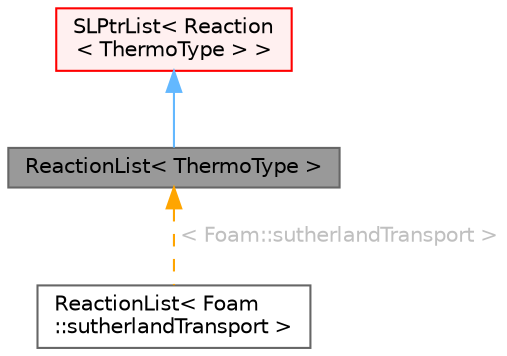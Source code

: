 digraph "ReactionList&lt; ThermoType &gt;"
{
 // LATEX_PDF_SIZE
  bgcolor="transparent";
  edge [fontname=Helvetica,fontsize=10,labelfontname=Helvetica,labelfontsize=10];
  node [fontname=Helvetica,fontsize=10,shape=box,height=0.2,width=0.4];
  Node1 [id="Node000001",label="ReactionList\< ThermoType \>",height=0.2,width=0.4,color="gray40", fillcolor="grey60", style="filled", fontcolor="black",tooltip="List of templated reactions."];
  Node2 -> Node1 [id="edge1_Node000001_Node000002",dir="back",color="steelblue1",style="solid",tooltip=" "];
  Node2 [id="Node000002",label="SLPtrList\< Reaction\l\< ThermoType \> \>",height=0.2,width=0.4,color="red", fillcolor="#FFF0F0", style="filled",URL="$classFoam_1_1LPtrList.html",tooltip="Template class for non-intrusive linked PtrLists."];
  Node1 -> Node6 [id="edge2_Node000001_Node000006",dir="back",color="orange",style="dashed",tooltip=" ",label=" \< Foam::sutherlandTransport \>",fontcolor="grey" ];
  Node6 [id="Node000006",label="ReactionList\< Foam\l::sutherlandTransport \>",height=0.2,width=0.4,color="gray40", fillcolor="white", style="filled",URL="$classFoam_1_1ReactionList.html",tooltip=" "];
}
